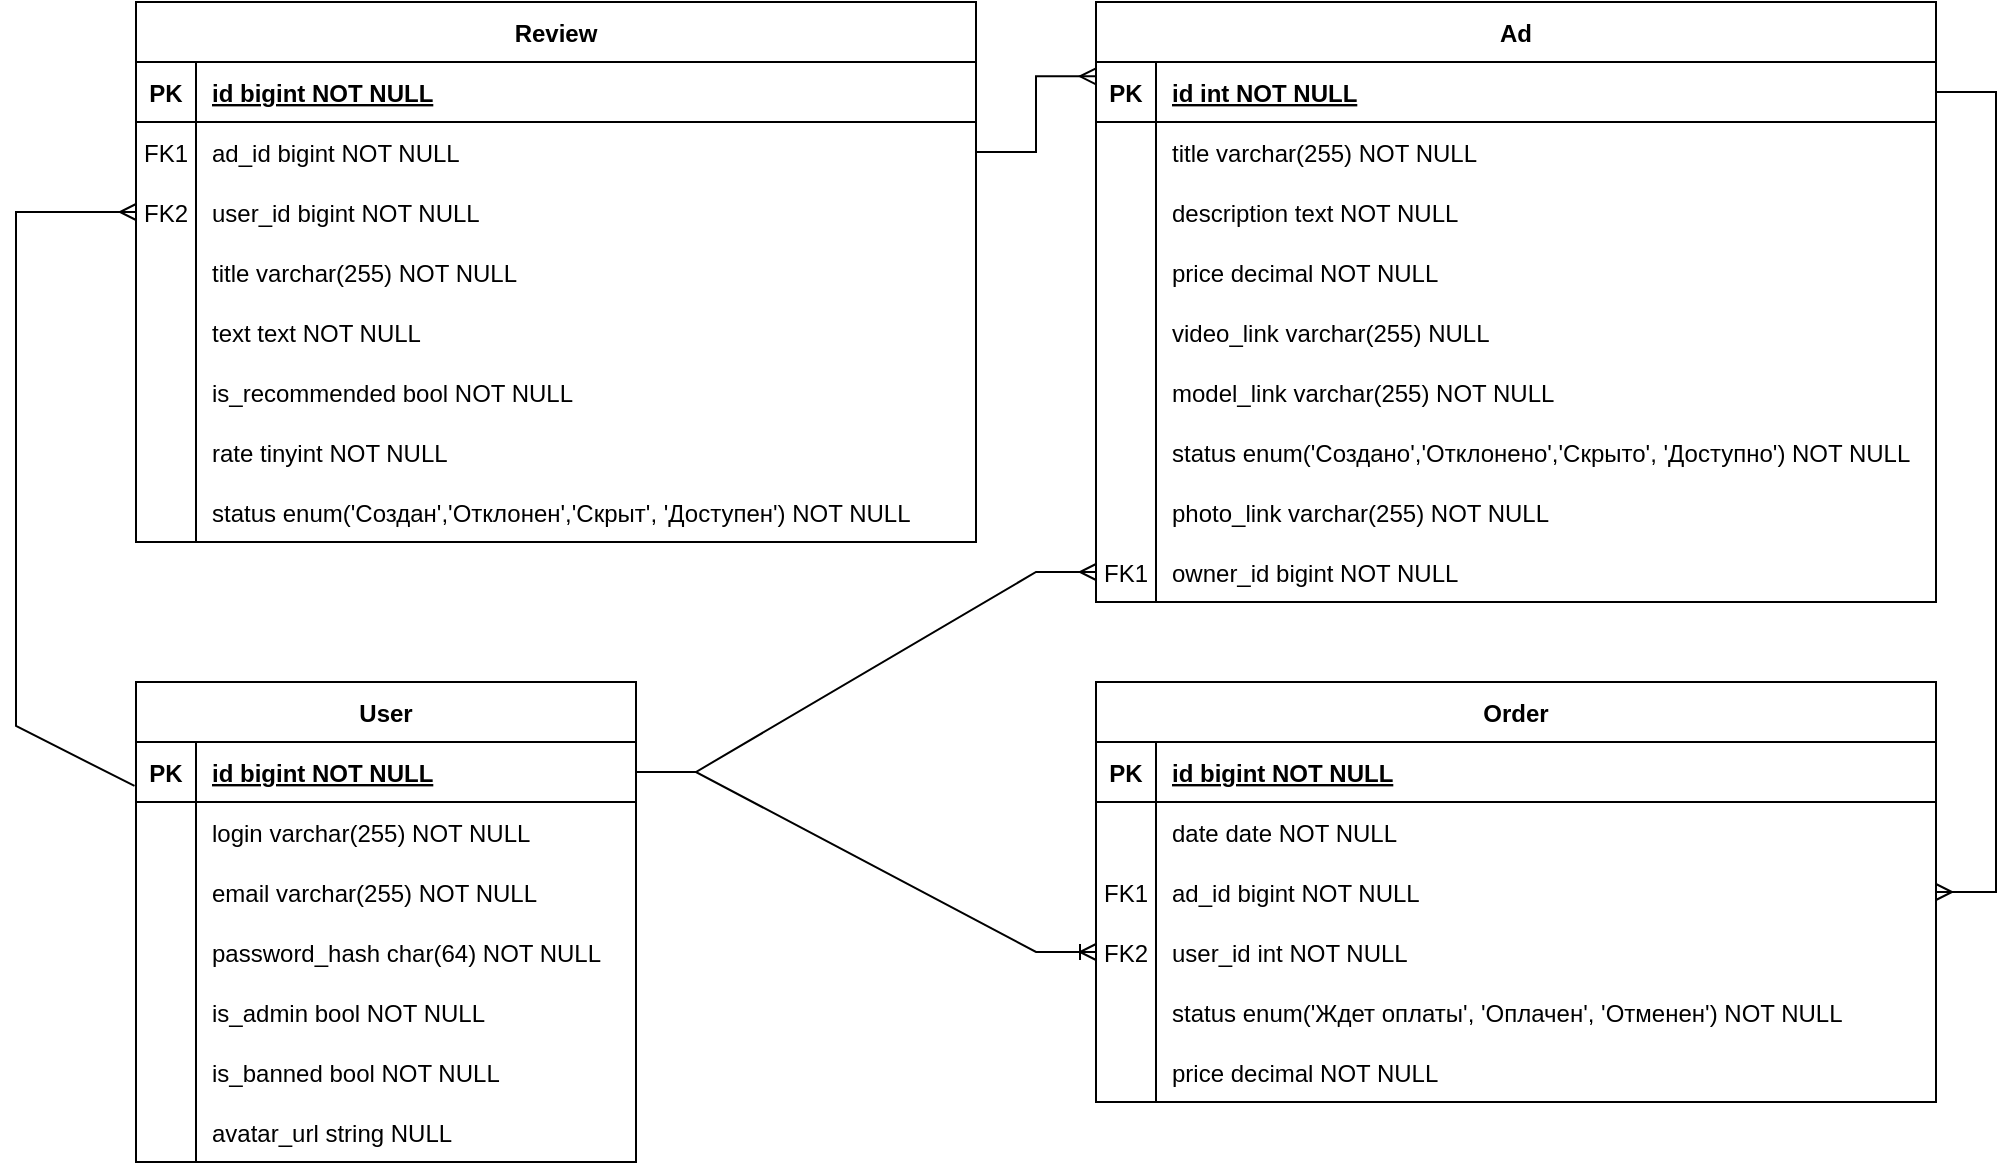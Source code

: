 <mxfile version="19.0.3" type="device"><diagram id="R2lEEEUBdFMjLlhIrx00" name="Page-1"><mxGraphModel dx="2414" dy="2178" grid="1" gridSize="10" guides="1" tooltips="1" connect="1" arrows="1" fold="1" page="1" pageScale="1" pageWidth="850" pageHeight="1100" math="0" shadow="0" extFonts="Permanent Marker^https://fonts.googleapis.com/css?family=Permanent+Marker"><root><mxCell id="0"/><mxCell id="1" parent="0"/><mxCell id="C-vyLk0tnHw3VtMMgP7b-2" value="Order" style="shape=table;startSize=30;container=1;collapsible=1;childLayout=tableLayout;fixedRows=1;rowLines=0;fontStyle=1;align=center;resizeLast=1;" parent="1" vertex="1"><mxGeometry x="120" y="-130" width="420" height="210" as="geometry"/></mxCell><mxCell id="C-vyLk0tnHw3VtMMgP7b-3" value="" style="shape=partialRectangle;collapsible=0;dropTarget=0;pointerEvents=0;fillColor=none;points=[[0,0.5],[1,0.5]];portConstraint=eastwest;top=0;left=0;right=0;bottom=1;" parent="C-vyLk0tnHw3VtMMgP7b-2" vertex="1"><mxGeometry y="30" width="420" height="30" as="geometry"/></mxCell><mxCell id="C-vyLk0tnHw3VtMMgP7b-4" value="PK" style="shape=partialRectangle;overflow=hidden;connectable=0;fillColor=none;top=0;left=0;bottom=0;right=0;fontStyle=1;" parent="C-vyLk0tnHw3VtMMgP7b-3" vertex="1"><mxGeometry width="30" height="30" as="geometry"><mxRectangle width="30" height="30" as="alternateBounds"/></mxGeometry></mxCell><mxCell id="C-vyLk0tnHw3VtMMgP7b-5" value="id bigint NOT NULL " style="shape=partialRectangle;overflow=hidden;connectable=0;fillColor=none;top=0;left=0;bottom=0;right=0;align=left;spacingLeft=6;fontStyle=5;" parent="C-vyLk0tnHw3VtMMgP7b-3" vertex="1"><mxGeometry x="30" width="390" height="30" as="geometry"><mxRectangle width="390" height="30" as="alternateBounds"/></mxGeometry></mxCell><mxCell id="C-vyLk0tnHw3VtMMgP7b-9" value="" style="shape=partialRectangle;collapsible=0;dropTarget=0;pointerEvents=0;fillColor=none;points=[[0,0.5],[1,0.5]];portConstraint=eastwest;top=0;left=0;right=0;bottom=0;" parent="C-vyLk0tnHw3VtMMgP7b-2" vertex="1"><mxGeometry y="60" width="420" height="30" as="geometry"/></mxCell><mxCell id="C-vyLk0tnHw3VtMMgP7b-10" value="" style="shape=partialRectangle;overflow=hidden;connectable=0;fillColor=none;top=0;left=0;bottom=0;right=0;" parent="C-vyLk0tnHw3VtMMgP7b-9" vertex="1"><mxGeometry width="30" height="30" as="geometry"><mxRectangle width="30" height="30" as="alternateBounds"/></mxGeometry></mxCell><mxCell id="C-vyLk0tnHw3VtMMgP7b-11" value="date date NOT NULL" style="shape=partialRectangle;overflow=hidden;connectable=0;fillColor=none;top=0;left=0;bottom=0;right=0;align=left;spacingLeft=6;" parent="C-vyLk0tnHw3VtMMgP7b-9" vertex="1"><mxGeometry x="30" width="390" height="30" as="geometry"><mxRectangle width="390" height="30" as="alternateBounds"/></mxGeometry></mxCell><mxCell id="ehO4PUYjb5JztjlL6hCC-54" value="" style="shape=partialRectangle;collapsible=0;dropTarget=0;pointerEvents=0;fillColor=none;points=[[0,0.5],[1,0.5]];portConstraint=eastwest;top=0;left=0;right=0;bottom=0;" parent="C-vyLk0tnHw3VtMMgP7b-2" vertex="1"><mxGeometry y="90" width="420" height="30" as="geometry"/></mxCell><mxCell id="ehO4PUYjb5JztjlL6hCC-55" value="FK1" style="shape=partialRectangle;overflow=hidden;connectable=0;fillColor=none;top=0;left=0;bottom=0;right=0;" parent="ehO4PUYjb5JztjlL6hCC-54" vertex="1"><mxGeometry width="30" height="30" as="geometry"><mxRectangle width="30" height="30" as="alternateBounds"/></mxGeometry></mxCell><mxCell id="ehO4PUYjb5JztjlL6hCC-56" value="ad_id bigint NOT NULL" style="shape=partialRectangle;overflow=hidden;connectable=0;fillColor=none;top=0;left=0;bottom=0;right=0;align=left;spacingLeft=6;" parent="ehO4PUYjb5JztjlL6hCC-54" vertex="1"><mxGeometry x="30" width="390" height="30" as="geometry"><mxRectangle width="390" height="30" as="alternateBounds"/></mxGeometry></mxCell><mxCell id="C-vyLk0tnHw3VtMMgP7b-6" value="" style="shape=partialRectangle;collapsible=0;dropTarget=0;pointerEvents=0;fillColor=none;points=[[0,0.5],[1,0.5]];portConstraint=eastwest;top=0;left=0;right=0;bottom=0;" parent="C-vyLk0tnHw3VtMMgP7b-2" vertex="1"><mxGeometry y="120" width="420" height="30" as="geometry"/></mxCell><mxCell id="C-vyLk0tnHw3VtMMgP7b-7" value="FK2" style="shape=partialRectangle;overflow=hidden;connectable=0;fillColor=none;top=0;left=0;bottom=0;right=0;" parent="C-vyLk0tnHw3VtMMgP7b-6" vertex="1"><mxGeometry width="30" height="30" as="geometry"><mxRectangle width="30" height="30" as="alternateBounds"/></mxGeometry></mxCell><mxCell id="C-vyLk0tnHw3VtMMgP7b-8" value="user_id int NOT NULL" style="shape=partialRectangle;overflow=hidden;connectable=0;fillColor=none;top=0;left=0;bottom=0;right=0;align=left;spacingLeft=6;" parent="C-vyLk0tnHw3VtMMgP7b-6" vertex="1"><mxGeometry x="30" width="390" height="30" as="geometry"><mxRectangle width="390" height="30" as="alternateBounds"/></mxGeometry></mxCell><mxCell id="ehO4PUYjb5JztjlL6hCC-34" value="" style="shape=partialRectangle;collapsible=0;dropTarget=0;pointerEvents=0;fillColor=none;points=[[0,0.5],[1,0.5]];portConstraint=eastwest;top=0;left=0;right=0;bottom=0;" parent="C-vyLk0tnHw3VtMMgP7b-2" vertex="1"><mxGeometry y="150" width="420" height="30" as="geometry"/></mxCell><mxCell id="ehO4PUYjb5JztjlL6hCC-35" value="" style="shape=partialRectangle;overflow=hidden;connectable=0;fillColor=none;top=0;left=0;bottom=0;right=0;" parent="ehO4PUYjb5JztjlL6hCC-34" vertex="1"><mxGeometry width="30" height="30" as="geometry"><mxRectangle width="30" height="30" as="alternateBounds"/></mxGeometry></mxCell><mxCell id="ehO4PUYjb5JztjlL6hCC-36" value="status enum('Ждет оплаты', 'Оплачен', 'Отменен') NOT NULL" style="shape=partialRectangle;overflow=hidden;connectable=0;fillColor=none;top=0;left=0;bottom=0;right=0;align=left;spacingLeft=6;" parent="ehO4PUYjb5JztjlL6hCC-34" vertex="1"><mxGeometry x="30" width="390" height="30" as="geometry"><mxRectangle width="390" height="30" as="alternateBounds"/></mxGeometry></mxCell><mxCell id="okCFaN6KAfennOjjpNUr-1" value="" style="shape=partialRectangle;collapsible=0;dropTarget=0;pointerEvents=0;fillColor=none;points=[[0,0.5],[1,0.5]];portConstraint=eastwest;top=0;left=0;right=0;bottom=0;" parent="C-vyLk0tnHw3VtMMgP7b-2" vertex="1"><mxGeometry y="180" width="420" height="30" as="geometry"/></mxCell><mxCell id="okCFaN6KAfennOjjpNUr-2" value="" style="shape=partialRectangle;overflow=hidden;connectable=0;fillColor=none;top=0;left=0;bottom=0;right=0;" parent="okCFaN6KAfennOjjpNUr-1" vertex="1"><mxGeometry width="30" height="30" as="geometry"><mxRectangle width="30" height="30" as="alternateBounds"/></mxGeometry></mxCell><mxCell id="okCFaN6KAfennOjjpNUr-3" value="price decimal NOT NULL" style="shape=partialRectangle;overflow=hidden;connectable=0;fillColor=none;top=0;left=0;bottom=0;right=0;align=left;spacingLeft=6;" parent="okCFaN6KAfennOjjpNUr-1" vertex="1"><mxGeometry x="30" width="390" height="30" as="geometry"><mxRectangle width="390" height="30" as="alternateBounds"/></mxGeometry></mxCell><mxCell id="C-vyLk0tnHw3VtMMgP7b-23" value="User" style="shape=table;startSize=30;container=1;collapsible=1;childLayout=tableLayout;fixedRows=1;rowLines=0;fontStyle=1;align=center;resizeLast=1;" parent="1" vertex="1"><mxGeometry x="-360" y="-130" width="250" height="240" as="geometry"/></mxCell><mxCell id="C-vyLk0tnHw3VtMMgP7b-24" value="" style="shape=partialRectangle;collapsible=0;dropTarget=0;pointerEvents=0;fillColor=none;points=[[0,0.5],[1,0.5]];portConstraint=eastwest;top=0;left=0;right=0;bottom=1;" parent="C-vyLk0tnHw3VtMMgP7b-23" vertex="1"><mxGeometry y="30" width="250" height="30" as="geometry"/></mxCell><mxCell id="C-vyLk0tnHw3VtMMgP7b-25" value="PK" style="shape=partialRectangle;overflow=hidden;connectable=0;fillColor=none;top=0;left=0;bottom=0;right=0;fontStyle=1;" parent="C-vyLk0tnHw3VtMMgP7b-24" vertex="1"><mxGeometry width="30" height="30" as="geometry"><mxRectangle width="30" height="30" as="alternateBounds"/></mxGeometry></mxCell><mxCell id="C-vyLk0tnHw3VtMMgP7b-26" value="id bigint NOT NULL " style="shape=partialRectangle;overflow=hidden;connectable=0;fillColor=none;top=0;left=0;bottom=0;right=0;align=left;spacingLeft=6;fontStyle=5;" parent="C-vyLk0tnHw3VtMMgP7b-24" vertex="1"><mxGeometry x="30" width="220" height="30" as="geometry"><mxRectangle width="220" height="30" as="alternateBounds"/></mxGeometry></mxCell><mxCell id="C-vyLk0tnHw3VtMMgP7b-27" value="" style="shape=partialRectangle;collapsible=0;dropTarget=0;pointerEvents=0;fillColor=none;points=[[0,0.5],[1,0.5]];portConstraint=eastwest;top=0;left=0;right=0;bottom=0;" parent="C-vyLk0tnHw3VtMMgP7b-23" vertex="1"><mxGeometry y="60" width="250" height="30" as="geometry"/></mxCell><mxCell id="C-vyLk0tnHw3VtMMgP7b-28" value="" style="shape=partialRectangle;overflow=hidden;connectable=0;fillColor=none;top=0;left=0;bottom=0;right=0;" parent="C-vyLk0tnHw3VtMMgP7b-27" vertex="1"><mxGeometry width="30" height="30" as="geometry"><mxRectangle width="30" height="30" as="alternateBounds"/></mxGeometry></mxCell><mxCell id="C-vyLk0tnHw3VtMMgP7b-29" value="login varchar(255) NOT NULL" style="shape=partialRectangle;overflow=hidden;connectable=0;fillColor=none;top=0;left=0;bottom=0;right=0;align=left;spacingLeft=6;" parent="C-vyLk0tnHw3VtMMgP7b-27" vertex="1"><mxGeometry x="30" width="220" height="30" as="geometry"><mxRectangle width="220" height="30" as="alternateBounds"/></mxGeometry></mxCell><mxCell id="ehO4PUYjb5JztjlL6hCC-1" value="" style="shape=partialRectangle;collapsible=0;dropTarget=0;pointerEvents=0;fillColor=none;points=[[0,0.5],[1,0.5]];portConstraint=eastwest;top=0;left=0;right=0;bottom=0;" parent="C-vyLk0tnHw3VtMMgP7b-23" vertex="1"><mxGeometry y="90" width="250" height="30" as="geometry"/></mxCell><mxCell id="ehO4PUYjb5JztjlL6hCC-2" value="" style="shape=partialRectangle;overflow=hidden;connectable=0;fillColor=none;top=0;left=0;bottom=0;right=0;" parent="ehO4PUYjb5JztjlL6hCC-1" vertex="1"><mxGeometry width="30" height="30" as="geometry"><mxRectangle width="30" height="30" as="alternateBounds"/></mxGeometry></mxCell><mxCell id="ehO4PUYjb5JztjlL6hCC-3" value="email varchar(255) NOT NULL" style="shape=partialRectangle;overflow=hidden;connectable=0;fillColor=none;top=0;left=0;bottom=0;right=0;align=left;spacingLeft=6;" parent="ehO4PUYjb5JztjlL6hCC-1" vertex="1"><mxGeometry x="30" width="220" height="30" as="geometry"><mxRectangle width="220" height="30" as="alternateBounds"/></mxGeometry></mxCell><mxCell id="ehO4PUYjb5JztjlL6hCC-4" value="" style="shape=partialRectangle;collapsible=0;dropTarget=0;pointerEvents=0;fillColor=none;points=[[0,0.5],[1,0.5]];portConstraint=eastwest;top=0;left=0;right=0;bottom=0;" parent="C-vyLk0tnHw3VtMMgP7b-23" vertex="1"><mxGeometry y="120" width="250" height="30" as="geometry"/></mxCell><mxCell id="ehO4PUYjb5JztjlL6hCC-5" value="" style="shape=partialRectangle;overflow=hidden;connectable=0;fillColor=none;top=0;left=0;bottom=0;right=0;" parent="ehO4PUYjb5JztjlL6hCC-4" vertex="1"><mxGeometry width="30" height="30" as="geometry"><mxRectangle width="30" height="30" as="alternateBounds"/></mxGeometry></mxCell><mxCell id="ehO4PUYjb5JztjlL6hCC-6" value="password_hash char(64) NOT NULL" style="shape=partialRectangle;overflow=hidden;connectable=0;fillColor=none;top=0;left=0;bottom=0;right=0;align=left;spacingLeft=6;" parent="ehO4PUYjb5JztjlL6hCC-4" vertex="1"><mxGeometry x="30" width="220" height="30" as="geometry"><mxRectangle width="220" height="30" as="alternateBounds"/></mxGeometry></mxCell><mxCell id="ehO4PUYjb5JztjlL6hCC-7" value="" style="shape=partialRectangle;collapsible=0;dropTarget=0;pointerEvents=0;fillColor=none;points=[[0,0.5],[1,0.5]];portConstraint=eastwest;top=0;left=0;right=0;bottom=0;" parent="C-vyLk0tnHw3VtMMgP7b-23" vertex="1"><mxGeometry y="150" width="250" height="30" as="geometry"/></mxCell><mxCell id="ehO4PUYjb5JztjlL6hCC-8" value="" style="shape=partialRectangle;overflow=hidden;connectable=0;fillColor=none;top=0;left=0;bottom=0;right=0;" parent="ehO4PUYjb5JztjlL6hCC-7" vertex="1"><mxGeometry width="30" height="30" as="geometry"><mxRectangle width="30" height="30" as="alternateBounds"/></mxGeometry></mxCell><mxCell id="ehO4PUYjb5JztjlL6hCC-9" value="is_admin bool NOT NULL" style="shape=partialRectangle;overflow=hidden;connectable=0;fillColor=none;top=0;left=0;bottom=0;right=0;align=left;spacingLeft=6;" parent="ehO4PUYjb5JztjlL6hCC-7" vertex="1"><mxGeometry x="30" width="220" height="30" as="geometry"><mxRectangle width="220" height="30" as="alternateBounds"/></mxGeometry></mxCell><mxCell id="ehO4PUYjb5JztjlL6hCC-58" value="" style="shape=partialRectangle;collapsible=0;dropTarget=0;pointerEvents=0;fillColor=none;points=[[0,0.5],[1,0.5]];portConstraint=eastwest;top=0;left=0;right=0;bottom=0;" parent="C-vyLk0tnHw3VtMMgP7b-23" vertex="1"><mxGeometry y="180" width="250" height="30" as="geometry"/></mxCell><mxCell id="ehO4PUYjb5JztjlL6hCC-59" value="" style="shape=partialRectangle;overflow=hidden;connectable=0;fillColor=none;top=0;left=0;bottom=0;right=0;" parent="ehO4PUYjb5JztjlL6hCC-58" vertex="1"><mxGeometry width="30" height="30" as="geometry"><mxRectangle width="30" height="30" as="alternateBounds"/></mxGeometry></mxCell><mxCell id="ehO4PUYjb5JztjlL6hCC-60" value="is_banned bool NOT NULL" style="shape=partialRectangle;overflow=hidden;connectable=0;fillColor=none;top=0;left=0;bottom=0;right=0;align=left;spacingLeft=6;" parent="ehO4PUYjb5JztjlL6hCC-58" vertex="1"><mxGeometry x="30" width="220" height="30" as="geometry"><mxRectangle width="220" height="30" as="alternateBounds"/></mxGeometry></mxCell><mxCell id="8f5MphvNTTNw1txGrQ3--1" value="" style="shape=partialRectangle;collapsible=0;dropTarget=0;pointerEvents=0;fillColor=none;points=[[0,0.5],[1,0.5]];portConstraint=eastwest;top=0;left=0;right=0;bottom=0;" parent="C-vyLk0tnHw3VtMMgP7b-23" vertex="1"><mxGeometry y="210" width="250" height="30" as="geometry"/></mxCell><mxCell id="8f5MphvNTTNw1txGrQ3--2" value="" style="shape=partialRectangle;overflow=hidden;connectable=0;fillColor=none;top=0;left=0;bottom=0;right=0;" parent="8f5MphvNTTNw1txGrQ3--1" vertex="1"><mxGeometry width="30" height="30" as="geometry"><mxRectangle width="30" height="30" as="alternateBounds"/></mxGeometry></mxCell><mxCell id="8f5MphvNTTNw1txGrQ3--3" value="avatar_url string NULL" style="shape=partialRectangle;overflow=hidden;connectable=0;fillColor=none;top=0;left=0;bottom=0;right=0;align=left;spacingLeft=6;" parent="8f5MphvNTTNw1txGrQ3--1" vertex="1"><mxGeometry x="30" width="220" height="30" as="geometry"><mxRectangle width="220" height="30" as="alternateBounds"/></mxGeometry></mxCell><mxCell id="ehO4PUYjb5JztjlL6hCC-10" value="Ad" style="shape=table;startSize=30;container=1;collapsible=1;childLayout=tableLayout;fixedRows=1;rowLines=0;fontStyle=1;align=center;resizeLast=1;" parent="1" vertex="1"><mxGeometry x="120" y="-470" width="420" height="300" as="geometry"/></mxCell><mxCell id="ehO4PUYjb5JztjlL6hCC-11" value="" style="shape=partialRectangle;collapsible=0;dropTarget=0;pointerEvents=0;fillColor=none;points=[[0,0.5],[1,0.5]];portConstraint=eastwest;top=0;left=0;right=0;bottom=1;" parent="ehO4PUYjb5JztjlL6hCC-10" vertex="1"><mxGeometry y="30" width="420" height="30" as="geometry"/></mxCell><mxCell id="ehO4PUYjb5JztjlL6hCC-12" value="PK" style="shape=partialRectangle;overflow=hidden;connectable=0;fillColor=none;top=0;left=0;bottom=0;right=0;fontStyle=1;" parent="ehO4PUYjb5JztjlL6hCC-11" vertex="1"><mxGeometry width="30" height="30" as="geometry"><mxRectangle width="30" height="30" as="alternateBounds"/></mxGeometry></mxCell><mxCell id="ehO4PUYjb5JztjlL6hCC-13" value="id int NOT NULL " style="shape=partialRectangle;overflow=hidden;connectable=0;fillColor=none;top=0;left=0;bottom=0;right=0;align=left;spacingLeft=6;fontStyle=5;" parent="ehO4PUYjb5JztjlL6hCC-11" vertex="1"><mxGeometry x="30" width="390" height="30" as="geometry"><mxRectangle width="390" height="30" as="alternateBounds"/></mxGeometry></mxCell><mxCell id="ehO4PUYjb5JztjlL6hCC-14" value="" style="shape=partialRectangle;collapsible=0;dropTarget=0;pointerEvents=0;fillColor=none;points=[[0,0.5],[1,0.5]];portConstraint=eastwest;top=0;left=0;right=0;bottom=0;" parent="ehO4PUYjb5JztjlL6hCC-10" vertex="1"><mxGeometry y="60" width="420" height="30" as="geometry"/></mxCell><mxCell id="ehO4PUYjb5JztjlL6hCC-15" value="" style="shape=partialRectangle;overflow=hidden;connectable=0;fillColor=none;top=0;left=0;bottom=0;right=0;" parent="ehO4PUYjb5JztjlL6hCC-14" vertex="1"><mxGeometry width="30" height="30" as="geometry"><mxRectangle width="30" height="30" as="alternateBounds"/></mxGeometry></mxCell><mxCell id="ehO4PUYjb5JztjlL6hCC-16" value="title varchar(255) NOT NULL" style="shape=partialRectangle;overflow=hidden;connectable=0;fillColor=none;top=0;left=0;bottom=0;right=0;align=left;spacingLeft=6;" parent="ehO4PUYjb5JztjlL6hCC-14" vertex="1"><mxGeometry x="30" width="390" height="30" as="geometry"><mxRectangle width="390" height="30" as="alternateBounds"/></mxGeometry></mxCell><mxCell id="ehO4PUYjb5JztjlL6hCC-17" value="" style="shape=partialRectangle;collapsible=0;dropTarget=0;pointerEvents=0;fillColor=none;points=[[0,0.5],[1,0.5]];portConstraint=eastwest;top=0;left=0;right=0;bottom=0;" parent="ehO4PUYjb5JztjlL6hCC-10" vertex="1"><mxGeometry y="90" width="420" height="30" as="geometry"/></mxCell><mxCell id="ehO4PUYjb5JztjlL6hCC-18" value="" style="shape=partialRectangle;overflow=hidden;connectable=0;fillColor=none;top=0;left=0;bottom=0;right=0;" parent="ehO4PUYjb5JztjlL6hCC-17" vertex="1"><mxGeometry width="30" height="30" as="geometry"><mxRectangle width="30" height="30" as="alternateBounds"/></mxGeometry></mxCell><mxCell id="ehO4PUYjb5JztjlL6hCC-19" value="description text NOT NULL" style="shape=partialRectangle;overflow=hidden;connectable=0;fillColor=none;top=0;left=0;bottom=0;right=0;align=left;spacingLeft=6;" parent="ehO4PUYjb5JztjlL6hCC-17" vertex="1"><mxGeometry x="30" width="390" height="30" as="geometry"><mxRectangle width="390" height="30" as="alternateBounds"/></mxGeometry></mxCell><mxCell id="ehO4PUYjb5JztjlL6hCC-20" value="" style="shape=partialRectangle;collapsible=0;dropTarget=0;pointerEvents=0;fillColor=none;points=[[0,0.5],[1,0.5]];portConstraint=eastwest;top=0;left=0;right=0;bottom=0;" parent="ehO4PUYjb5JztjlL6hCC-10" vertex="1"><mxGeometry y="120" width="420" height="30" as="geometry"/></mxCell><mxCell id="ehO4PUYjb5JztjlL6hCC-21" value="" style="shape=partialRectangle;overflow=hidden;connectable=0;fillColor=none;top=0;left=0;bottom=0;right=0;" parent="ehO4PUYjb5JztjlL6hCC-20" vertex="1"><mxGeometry width="30" height="30" as="geometry"><mxRectangle width="30" height="30" as="alternateBounds"/></mxGeometry></mxCell><mxCell id="ehO4PUYjb5JztjlL6hCC-22" value="price decimal NOT NULL" style="shape=partialRectangle;overflow=hidden;connectable=0;fillColor=none;top=0;left=0;bottom=0;right=0;align=left;spacingLeft=6;" parent="ehO4PUYjb5JztjlL6hCC-20" vertex="1"><mxGeometry x="30" width="390" height="30" as="geometry"><mxRectangle width="390" height="30" as="alternateBounds"/></mxGeometry></mxCell><mxCell id="ehO4PUYjb5JztjlL6hCC-23" value="" style="shape=partialRectangle;collapsible=0;dropTarget=0;pointerEvents=0;fillColor=none;points=[[0,0.5],[1,0.5]];portConstraint=eastwest;top=0;left=0;right=0;bottom=0;" parent="ehO4PUYjb5JztjlL6hCC-10" vertex="1"><mxGeometry y="150" width="420" height="30" as="geometry"/></mxCell><mxCell id="ehO4PUYjb5JztjlL6hCC-24" value="" style="shape=partialRectangle;overflow=hidden;connectable=0;fillColor=none;top=0;left=0;bottom=0;right=0;" parent="ehO4PUYjb5JztjlL6hCC-23" vertex="1"><mxGeometry width="30" height="30" as="geometry"><mxRectangle width="30" height="30" as="alternateBounds"/></mxGeometry></mxCell><mxCell id="ehO4PUYjb5JztjlL6hCC-25" value="video_link varchar(255) NULL" style="shape=partialRectangle;overflow=hidden;connectable=0;fillColor=none;top=0;left=0;bottom=0;right=0;align=left;spacingLeft=6;" parent="ehO4PUYjb5JztjlL6hCC-23" vertex="1"><mxGeometry x="30" width="390" height="30" as="geometry"><mxRectangle width="390" height="30" as="alternateBounds"/></mxGeometry></mxCell><mxCell id="ehO4PUYjb5JztjlL6hCC-26" value="" style="shape=partialRectangle;collapsible=0;dropTarget=0;pointerEvents=0;fillColor=none;points=[[0,0.5],[1,0.5]];portConstraint=eastwest;top=0;left=0;right=0;bottom=0;" parent="ehO4PUYjb5JztjlL6hCC-10" vertex="1"><mxGeometry y="180" width="420" height="30" as="geometry"/></mxCell><mxCell id="ehO4PUYjb5JztjlL6hCC-27" value="" style="shape=partialRectangle;overflow=hidden;connectable=0;fillColor=none;top=0;left=0;bottom=0;right=0;" parent="ehO4PUYjb5JztjlL6hCC-26" vertex="1"><mxGeometry width="30" height="30" as="geometry"><mxRectangle width="30" height="30" as="alternateBounds"/></mxGeometry></mxCell><mxCell id="ehO4PUYjb5JztjlL6hCC-28" value="model_link varchar(255) NOT NULL" style="shape=partialRectangle;overflow=hidden;connectable=0;fillColor=none;top=0;left=0;bottom=0;right=0;align=left;spacingLeft=6;" parent="ehO4PUYjb5JztjlL6hCC-26" vertex="1"><mxGeometry x="30" width="390" height="30" as="geometry"><mxRectangle width="390" height="30" as="alternateBounds"/></mxGeometry></mxCell><mxCell id="ehO4PUYjb5JztjlL6hCC-101" value="" style="shape=partialRectangle;collapsible=0;dropTarget=0;pointerEvents=0;fillColor=none;points=[[0,0.5],[1,0.5]];portConstraint=eastwest;top=0;left=0;right=0;bottom=0;" parent="ehO4PUYjb5JztjlL6hCC-10" vertex="1"><mxGeometry y="210" width="420" height="30" as="geometry"/></mxCell><mxCell id="ehO4PUYjb5JztjlL6hCC-102" value="" style="shape=partialRectangle;overflow=hidden;connectable=0;fillColor=none;top=0;left=0;bottom=0;right=0;" parent="ehO4PUYjb5JztjlL6hCC-101" vertex="1"><mxGeometry width="30" height="30" as="geometry"><mxRectangle width="30" height="30" as="alternateBounds"/></mxGeometry></mxCell><mxCell id="ehO4PUYjb5JztjlL6hCC-103" value="status enum('Создано','Отклонено','Скрыто', 'Доступно') NOT NULL" style="shape=partialRectangle;overflow=hidden;connectable=0;fillColor=none;top=0;left=0;bottom=0;right=0;align=left;spacingLeft=6;" parent="ehO4PUYjb5JztjlL6hCC-101" vertex="1"><mxGeometry x="30" width="390" height="30" as="geometry"><mxRectangle width="390" height="30" as="alternateBounds"/></mxGeometry></mxCell><mxCell id="SpOuOK8hnU45oXQsPGwH-35" value="" style="shape=partialRectangle;collapsible=0;dropTarget=0;pointerEvents=0;fillColor=none;points=[[0,0.5],[1,0.5]];portConstraint=eastwest;top=0;left=0;right=0;bottom=0;" vertex="1" parent="ehO4PUYjb5JztjlL6hCC-10"><mxGeometry y="240" width="420" height="30" as="geometry"/></mxCell><mxCell id="SpOuOK8hnU45oXQsPGwH-36" value="" style="shape=partialRectangle;overflow=hidden;connectable=0;fillColor=none;top=0;left=0;bottom=0;right=0;" vertex="1" parent="SpOuOK8hnU45oXQsPGwH-35"><mxGeometry width="30" height="30" as="geometry"><mxRectangle width="30" height="30" as="alternateBounds"/></mxGeometry></mxCell><mxCell id="SpOuOK8hnU45oXQsPGwH-37" value="photo_link varchar(255) NOT NULL" style="shape=partialRectangle;overflow=hidden;connectable=0;fillColor=none;top=0;left=0;bottom=0;right=0;align=left;spacingLeft=6;" vertex="1" parent="SpOuOK8hnU45oXQsPGwH-35"><mxGeometry x="30" width="390" height="30" as="geometry"><mxRectangle width="390" height="30" as="alternateBounds"/></mxGeometry></mxCell><mxCell id="ehO4PUYjb5JztjlL6hCC-29" value="" style="shape=partialRectangle;collapsible=0;dropTarget=0;pointerEvents=0;fillColor=none;points=[[0,0.5],[1,0.5]];portConstraint=eastwest;top=0;left=0;right=0;bottom=0;" parent="ehO4PUYjb5JztjlL6hCC-10" vertex="1"><mxGeometry y="270" width="420" height="30" as="geometry"/></mxCell><mxCell id="ehO4PUYjb5JztjlL6hCC-30" value="FK1" style="shape=partialRectangle;overflow=hidden;connectable=0;fillColor=none;top=0;left=0;bottom=0;right=0;" parent="ehO4PUYjb5JztjlL6hCC-29" vertex="1"><mxGeometry width="30" height="30" as="geometry"><mxRectangle width="30" height="30" as="alternateBounds"/></mxGeometry></mxCell><mxCell id="ehO4PUYjb5JztjlL6hCC-31" value="owner_id bigint NOT NULL" style="shape=partialRectangle;overflow=hidden;connectable=0;fillColor=none;top=0;left=0;bottom=0;right=0;align=left;spacingLeft=6;" parent="ehO4PUYjb5JztjlL6hCC-29" vertex="1"><mxGeometry x="30" width="390" height="30" as="geometry"><mxRectangle width="390" height="30" as="alternateBounds"/></mxGeometry></mxCell><mxCell id="ehO4PUYjb5JztjlL6hCC-32" value="" style="edgeStyle=entityRelationEdgeStyle;fontSize=12;html=1;endArrow=ERmany;rounded=0;exitX=1;exitY=0.5;exitDx=0;exitDy=0;" parent="1" source="C-vyLk0tnHw3VtMMgP7b-24" target="ehO4PUYjb5JztjlL6hCC-29" edge="1"><mxGeometry width="100" height="100" relative="1" as="geometry"><mxPoint y="480" as="sourcePoint"/><mxPoint x="100" y="380" as="targetPoint"/></mxGeometry></mxCell><mxCell id="ehO4PUYjb5JztjlL6hCC-57" value="" style="edgeStyle=entityRelationEdgeStyle;fontSize=12;html=1;endArrow=ERmany;rounded=0;entryX=1;entryY=0.5;entryDx=0;entryDy=0;exitX=1;exitY=0.5;exitDx=0;exitDy=0;" parent="1" source="ehO4PUYjb5JztjlL6hCC-11" target="ehO4PUYjb5JztjlL6hCC-54" edge="1"><mxGeometry width="100" height="100" relative="1" as="geometry"><mxPoint x="540" y="-55" as="sourcePoint"/><mxPoint x="550" y="-50" as="targetPoint"/></mxGeometry></mxCell><mxCell id="ehO4PUYjb5JztjlL6hCC-64" value="Review" style="shape=table;startSize=30;container=1;collapsible=1;childLayout=tableLayout;fixedRows=1;rowLines=0;fontStyle=1;align=center;resizeLast=1;" parent="1" vertex="1"><mxGeometry x="-360" y="-470" width="420" height="270" as="geometry"/></mxCell><mxCell id="ehO4PUYjb5JztjlL6hCC-65" value="" style="shape=partialRectangle;collapsible=0;dropTarget=0;pointerEvents=0;fillColor=none;points=[[0,0.5],[1,0.5]];portConstraint=eastwest;top=0;left=0;right=0;bottom=1;" parent="ehO4PUYjb5JztjlL6hCC-64" vertex="1"><mxGeometry y="30" width="420" height="30" as="geometry"/></mxCell><mxCell id="ehO4PUYjb5JztjlL6hCC-66" value="PK" style="shape=partialRectangle;overflow=hidden;connectable=0;fillColor=none;top=0;left=0;bottom=0;right=0;fontStyle=1;" parent="ehO4PUYjb5JztjlL6hCC-65" vertex="1"><mxGeometry width="30" height="30" as="geometry"><mxRectangle width="30" height="30" as="alternateBounds"/></mxGeometry></mxCell><mxCell id="ehO4PUYjb5JztjlL6hCC-67" value="id bigint NOT NULL " style="shape=partialRectangle;overflow=hidden;connectable=0;fillColor=none;top=0;left=0;bottom=0;right=0;align=left;spacingLeft=6;fontStyle=5;" parent="ehO4PUYjb5JztjlL6hCC-65" vertex="1"><mxGeometry x="30" width="390" height="30" as="geometry"><mxRectangle width="390" height="30" as="alternateBounds"/></mxGeometry></mxCell><mxCell id="ehO4PUYjb5JztjlL6hCC-68" value="" style="shape=partialRectangle;collapsible=0;dropTarget=0;pointerEvents=0;fillColor=none;points=[[0,0.5],[1,0.5]];portConstraint=eastwest;top=0;left=0;right=0;bottom=0;" parent="ehO4PUYjb5JztjlL6hCC-64" vertex="1"><mxGeometry y="60" width="420" height="30" as="geometry"/></mxCell><mxCell id="ehO4PUYjb5JztjlL6hCC-69" value="FK1" style="shape=partialRectangle;overflow=hidden;connectable=0;fillColor=none;top=0;left=0;bottom=0;right=0;" parent="ehO4PUYjb5JztjlL6hCC-68" vertex="1"><mxGeometry width="30" height="30" as="geometry"><mxRectangle width="30" height="30" as="alternateBounds"/></mxGeometry></mxCell><mxCell id="ehO4PUYjb5JztjlL6hCC-70" value="ad_id bigint NOT NULL" style="shape=partialRectangle;overflow=hidden;connectable=0;fillColor=none;top=0;left=0;bottom=0;right=0;align=left;spacingLeft=6;" parent="ehO4PUYjb5JztjlL6hCC-68" vertex="1"><mxGeometry x="30" width="390" height="30" as="geometry"><mxRectangle width="390" height="30" as="alternateBounds"/></mxGeometry></mxCell><mxCell id="ehO4PUYjb5JztjlL6hCC-71" value="" style="shape=partialRectangle;collapsible=0;dropTarget=0;pointerEvents=0;fillColor=none;points=[[0,0.5],[1,0.5]];portConstraint=eastwest;top=0;left=0;right=0;bottom=0;" parent="ehO4PUYjb5JztjlL6hCC-64" vertex="1"><mxGeometry y="90" width="420" height="30" as="geometry"/></mxCell><mxCell id="ehO4PUYjb5JztjlL6hCC-72" value="FK2" style="shape=partialRectangle;overflow=hidden;connectable=0;fillColor=none;top=0;left=0;bottom=0;right=0;" parent="ehO4PUYjb5JztjlL6hCC-71" vertex="1"><mxGeometry width="30" height="30" as="geometry"><mxRectangle width="30" height="30" as="alternateBounds"/></mxGeometry></mxCell><mxCell id="ehO4PUYjb5JztjlL6hCC-73" value="user_id bigint NOT NULL" style="shape=partialRectangle;overflow=hidden;connectable=0;fillColor=none;top=0;left=0;bottom=0;right=0;align=left;spacingLeft=6;" parent="ehO4PUYjb5JztjlL6hCC-71" vertex="1"><mxGeometry x="30" width="390" height="30" as="geometry"><mxRectangle width="390" height="30" as="alternateBounds"/></mxGeometry></mxCell><mxCell id="ehO4PUYjb5JztjlL6hCC-74" value="" style="shape=partialRectangle;collapsible=0;dropTarget=0;pointerEvents=0;fillColor=none;points=[[0,0.5],[1,0.5]];portConstraint=eastwest;top=0;left=0;right=0;bottom=0;" parent="ehO4PUYjb5JztjlL6hCC-64" vertex="1"><mxGeometry y="120" width="420" height="30" as="geometry"/></mxCell><mxCell id="ehO4PUYjb5JztjlL6hCC-75" value="" style="shape=partialRectangle;overflow=hidden;connectable=0;fillColor=none;top=0;left=0;bottom=0;right=0;" parent="ehO4PUYjb5JztjlL6hCC-74" vertex="1"><mxGeometry width="30" height="30" as="geometry"><mxRectangle width="30" height="30" as="alternateBounds"/></mxGeometry></mxCell><mxCell id="ehO4PUYjb5JztjlL6hCC-76" value="title varchar(255) NOT NULL" style="shape=partialRectangle;overflow=hidden;connectable=0;fillColor=none;top=0;left=0;bottom=0;right=0;align=left;spacingLeft=6;" parent="ehO4PUYjb5JztjlL6hCC-74" vertex="1"><mxGeometry x="30" width="390" height="30" as="geometry"><mxRectangle width="390" height="30" as="alternateBounds"/></mxGeometry></mxCell><mxCell id="ehO4PUYjb5JztjlL6hCC-77" value="" style="shape=partialRectangle;collapsible=0;dropTarget=0;pointerEvents=0;fillColor=none;points=[[0,0.5],[1,0.5]];portConstraint=eastwest;top=0;left=0;right=0;bottom=0;" parent="ehO4PUYjb5JztjlL6hCC-64" vertex="1"><mxGeometry y="150" width="420" height="30" as="geometry"/></mxCell><mxCell id="ehO4PUYjb5JztjlL6hCC-78" value="" style="shape=partialRectangle;overflow=hidden;connectable=0;fillColor=none;top=0;left=0;bottom=0;right=0;" parent="ehO4PUYjb5JztjlL6hCC-77" vertex="1"><mxGeometry width="30" height="30" as="geometry"><mxRectangle width="30" height="30" as="alternateBounds"/></mxGeometry></mxCell><mxCell id="ehO4PUYjb5JztjlL6hCC-79" value="text text NOT NULL" style="shape=partialRectangle;overflow=hidden;connectable=0;fillColor=none;top=0;left=0;bottom=0;right=0;align=left;spacingLeft=6;" parent="ehO4PUYjb5JztjlL6hCC-77" vertex="1"><mxGeometry x="30" width="390" height="30" as="geometry"><mxRectangle width="390" height="30" as="alternateBounds"/></mxGeometry></mxCell><mxCell id="ehO4PUYjb5JztjlL6hCC-80" value="" style="shape=partialRectangle;collapsible=0;dropTarget=0;pointerEvents=0;fillColor=none;points=[[0,0.5],[1,0.5]];portConstraint=eastwest;top=0;left=0;right=0;bottom=0;" parent="ehO4PUYjb5JztjlL6hCC-64" vertex="1"><mxGeometry y="180" width="420" height="30" as="geometry"/></mxCell><mxCell id="ehO4PUYjb5JztjlL6hCC-81" value="" style="shape=partialRectangle;overflow=hidden;connectable=0;fillColor=none;top=0;left=0;bottom=0;right=0;" parent="ehO4PUYjb5JztjlL6hCC-80" vertex="1"><mxGeometry width="30" height="30" as="geometry"><mxRectangle width="30" height="30" as="alternateBounds"/></mxGeometry></mxCell><mxCell id="ehO4PUYjb5JztjlL6hCC-82" value="is_recommended bool NOT NULL" style="shape=partialRectangle;overflow=hidden;connectable=0;fillColor=none;top=0;left=0;bottom=0;right=0;align=left;spacingLeft=6;" parent="ehO4PUYjb5JztjlL6hCC-80" vertex="1"><mxGeometry x="30" width="390" height="30" as="geometry"><mxRectangle width="390" height="30" as="alternateBounds"/></mxGeometry></mxCell><mxCell id="ehO4PUYjb5JztjlL6hCC-83" value="" style="shape=partialRectangle;collapsible=0;dropTarget=0;pointerEvents=0;fillColor=none;points=[[0,0.5],[1,0.5]];portConstraint=eastwest;top=0;left=0;right=0;bottom=0;" parent="ehO4PUYjb5JztjlL6hCC-64" vertex="1"><mxGeometry y="210" width="420" height="30" as="geometry"/></mxCell><mxCell id="ehO4PUYjb5JztjlL6hCC-84" value="" style="shape=partialRectangle;overflow=hidden;connectable=0;fillColor=none;top=0;left=0;bottom=0;right=0;" parent="ehO4PUYjb5JztjlL6hCC-83" vertex="1"><mxGeometry width="30" height="30" as="geometry"><mxRectangle width="30" height="30" as="alternateBounds"/></mxGeometry></mxCell><mxCell id="ehO4PUYjb5JztjlL6hCC-85" value="rate tinyint NOT NULL" style="shape=partialRectangle;overflow=hidden;connectable=0;fillColor=none;top=0;left=0;bottom=0;right=0;align=left;spacingLeft=6;" parent="ehO4PUYjb5JztjlL6hCC-83" vertex="1"><mxGeometry x="30" width="390" height="30" as="geometry"><mxRectangle width="390" height="30" as="alternateBounds"/></mxGeometry></mxCell><mxCell id="ehO4PUYjb5JztjlL6hCC-96" value="" style="shape=partialRectangle;collapsible=0;dropTarget=0;pointerEvents=0;fillColor=none;points=[[0,0.5],[1,0.5]];portConstraint=eastwest;top=0;left=0;right=0;bottom=0;" parent="ehO4PUYjb5JztjlL6hCC-64" vertex="1"><mxGeometry y="240" width="420" height="30" as="geometry"/></mxCell><mxCell id="ehO4PUYjb5JztjlL6hCC-97" value="" style="shape=partialRectangle;overflow=hidden;connectable=0;fillColor=none;top=0;left=0;bottom=0;right=0;" parent="ehO4PUYjb5JztjlL6hCC-96" vertex="1"><mxGeometry width="30" height="30" as="geometry"><mxRectangle width="30" height="30" as="alternateBounds"/></mxGeometry></mxCell><mxCell id="ehO4PUYjb5JztjlL6hCC-98" value="status enum('Создан','Отклонен','Скрыт', 'Доступен') NOT NULL" style="shape=partialRectangle;overflow=hidden;connectable=0;fillColor=none;top=0;left=0;bottom=0;right=0;align=left;spacingLeft=6;" parent="ehO4PUYjb5JztjlL6hCC-96" vertex="1"><mxGeometry x="30" width="390" height="30" as="geometry"><mxRectangle width="390" height="30" as="alternateBounds"/></mxGeometry></mxCell><mxCell id="ehO4PUYjb5JztjlL6hCC-89" value="" style="edgeStyle=entityRelationEdgeStyle;fontSize=12;html=1;endArrow=ERmany;rounded=0;entryX=0;entryY=0.239;entryDx=0;entryDy=0;entryPerimeter=0;" parent="1" source="ehO4PUYjb5JztjlL6hCC-68" target="ehO4PUYjb5JztjlL6hCC-11" edge="1"><mxGeometry width="100" height="100" relative="1" as="geometry"><mxPoint x="40" y="-365" as="sourcePoint"/><mxPoint x="90" y="-460" as="targetPoint"/></mxGeometry></mxCell><mxCell id="ehO4PUYjb5JztjlL6hCC-91" value="" style="endArrow=none;html=1;rounded=0;startArrow=ERmany;startFill=0;exitX=0;exitY=0.5;exitDx=0;exitDy=0;entryX=-0.003;entryY=-0.267;entryDx=0;entryDy=0;entryPerimeter=0;" parent="1" source="ehO4PUYjb5JztjlL6hCC-71" target="C-vyLk0tnHw3VtMMgP7b-27" edge="1"><mxGeometry width="50" height="50" relative="1" as="geometry"><mxPoint x="-240" y="-210" as="sourcePoint"/><mxPoint x="-230" y="-200" as="targetPoint"/><Array as="points"><mxPoint x="-420" y="-365"/><mxPoint x="-420" y="-108"/></Array></mxGeometry></mxCell><mxCell id="SpOuOK8hnU45oXQsPGwH-27" value="" style="edgeStyle=entityRelationEdgeStyle;fontSize=12;html=1;endArrow=ERoneToMany;rounded=0;exitX=1;exitY=0.5;exitDx=0;exitDy=0;entryX=0;entryY=0.5;entryDx=0;entryDy=0;" edge="1" parent="1" source="C-vyLk0tnHw3VtMMgP7b-24" target="C-vyLk0tnHw3VtMMgP7b-6"><mxGeometry width="100" height="100" relative="1" as="geometry"><mxPoint x="230" y="20" as="sourcePoint"/><mxPoint x="330" y="-80" as="targetPoint"/></mxGeometry></mxCell><mxCell id="SpOuOK8hnU45oXQsPGwH-32" value="" style="endArrow=none;html=1;rounded=0;" edge="1" parent="1"><mxGeometry relative="1" as="geometry"><mxPoint x="570" y="-55" as="sourcePoint"/><mxPoint x="570" y="-425" as="targetPoint"/></mxGeometry></mxCell><mxCell id="SpOuOK8hnU45oXQsPGwH-33" value="" style="endArrow=none;html=1;rounded=0;exitX=1;exitY=0.5;exitDx=0;exitDy=0;" edge="1" parent="1" source="ehO4PUYjb5JztjlL6hCC-11"><mxGeometry relative="1" as="geometry"><mxPoint x="550" y="-420" as="sourcePoint"/><mxPoint x="570" y="-425" as="targetPoint"/></mxGeometry></mxCell></root></mxGraphModel></diagram></mxfile>